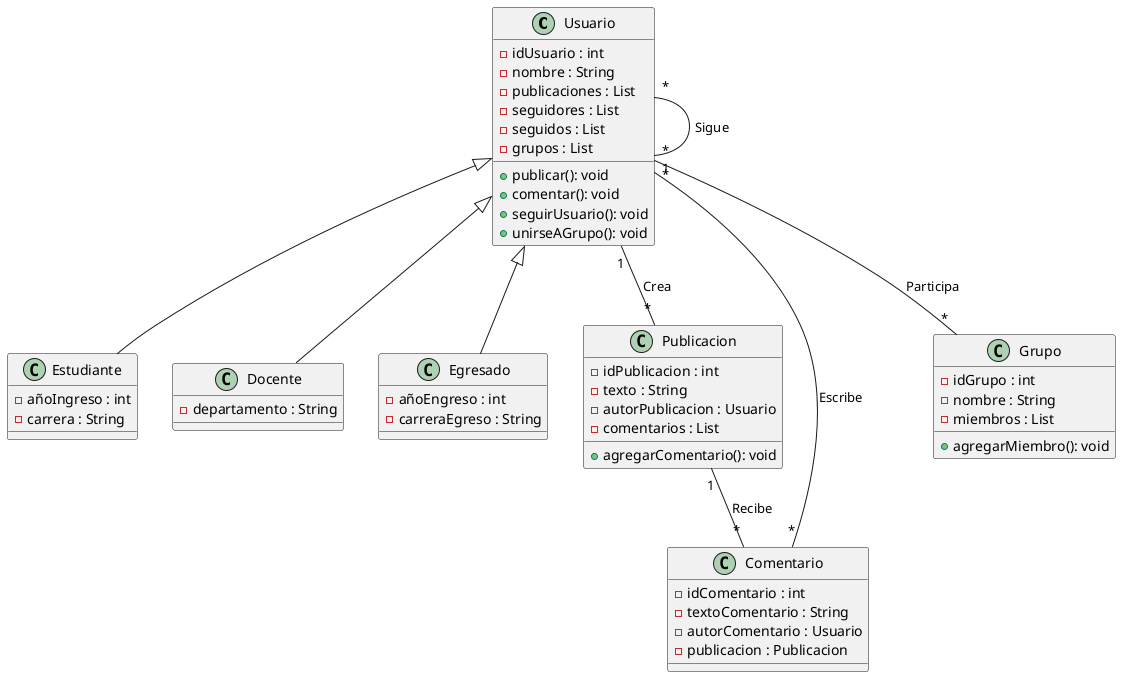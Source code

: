 @startuml

class Usuario {
- idUsuario : int
- nombre : String
- publicaciones : List
- seguidores : List
- seguidos : List
- grupos : List
+ publicar(): void
+ comentar(): void
+ seguirUsuario(): void
+ unirseAGrupo(): void
}

class Estudiante extends Usuario {
- añoIngreso : int
- carrera : String
}

class Docente extends Usuario {
- departamento : String
}

class Egresado extends Usuario {
- añoEngreso : int
- carreraEgreso : String
}

class Publicacion {
- idPublicacion : int
- texto : String
- autorPublicacion : Usuario
- comentarios : List
+ agregarComentario(): void
}

class Comentario {
- idComentario : int
- textoComentario : String
- autorComentario : Usuario
- publicacion : Publicacion
}

class Grupo {
- idGrupo : int
- nombre : String
- miembros : List
+ agregarMiembro(): void
}

Usuario "1" -- "*" Publicacion : Crea
Usuario "1" -- "*" Comentario : Escribe
Publicacion "1" -- "*" Comentario : Recibe
Usuario "*" -- "*" Usuario : Sigue
Usuario "*" -- "*" Grupo : Participa

@enduml